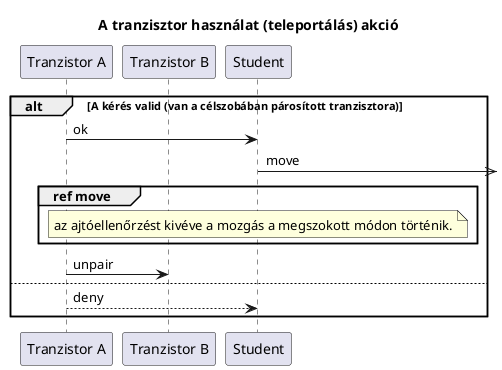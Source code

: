 @startuml teleport

Title A tranzisztor használat (teleportálás) akció

Participant "Tranzistor A" as tranz
participant "Tranzistor B" as tranz2
Participant Student as h

alt A kérés valid (van a célszobában párosított tranzisztora)

    tranz->h : ok
    h->>] : move

    group ref move
        note over h : az ajtóellenőrzést kivéve a mozgás a megszokott módon történik.
    end

    tranz->tranz2 : unpair
else
    tranz-->h : deny
end

@enduml

'------------------------------------------------'

@startuml pair

title A tranzisztor párosítás akció

Participant "Tranzistor A" as tranz1
participant "Tranzistor B" as tranz2
participant Backpack as hát
participant Student as h

group ref tárgyhasználat
    note over h : a hallgató tranzisztort aktivál
end

tranz1->>tranz1 : setRoom(null)
note right : beállítja, hogy nincs szobában

tranz1->hát ++: getTranzistors
return TranzisztorList


alt nincs másik nem aktív tranzisztor
    tranz1->>hát : sendDeny
    hát->>h : Deny
else
    tranz1->h ++: chooseTranzisztor(TranzisztorList)
    return tranzisztor

    tranz1->>tranz2 : pair
end

@enduml

'---------------------------------------------'

@startuml place

title A tranzisztor elhelyezése

Participant "Tranzistor A" as tranz1
Participant "Tranzistor B" as tranz2
participant Backpack as hát
participant Student as h

group ref tárgyletétel
note over h : a hallgató tranzisztort dob el
end

hát->>tranz1 : notifyOnDrop

tranz1->hát ++: getRoom
return szoba

tranz1->tranz2 ++: isPlaced()
return bool

alt bool == true
tranz1->>tranz2 : unpair()
end

tranz1->>tranz1 : setLocation(szoba)
note right: beállítja, hogy milyen szobába került

@enduml